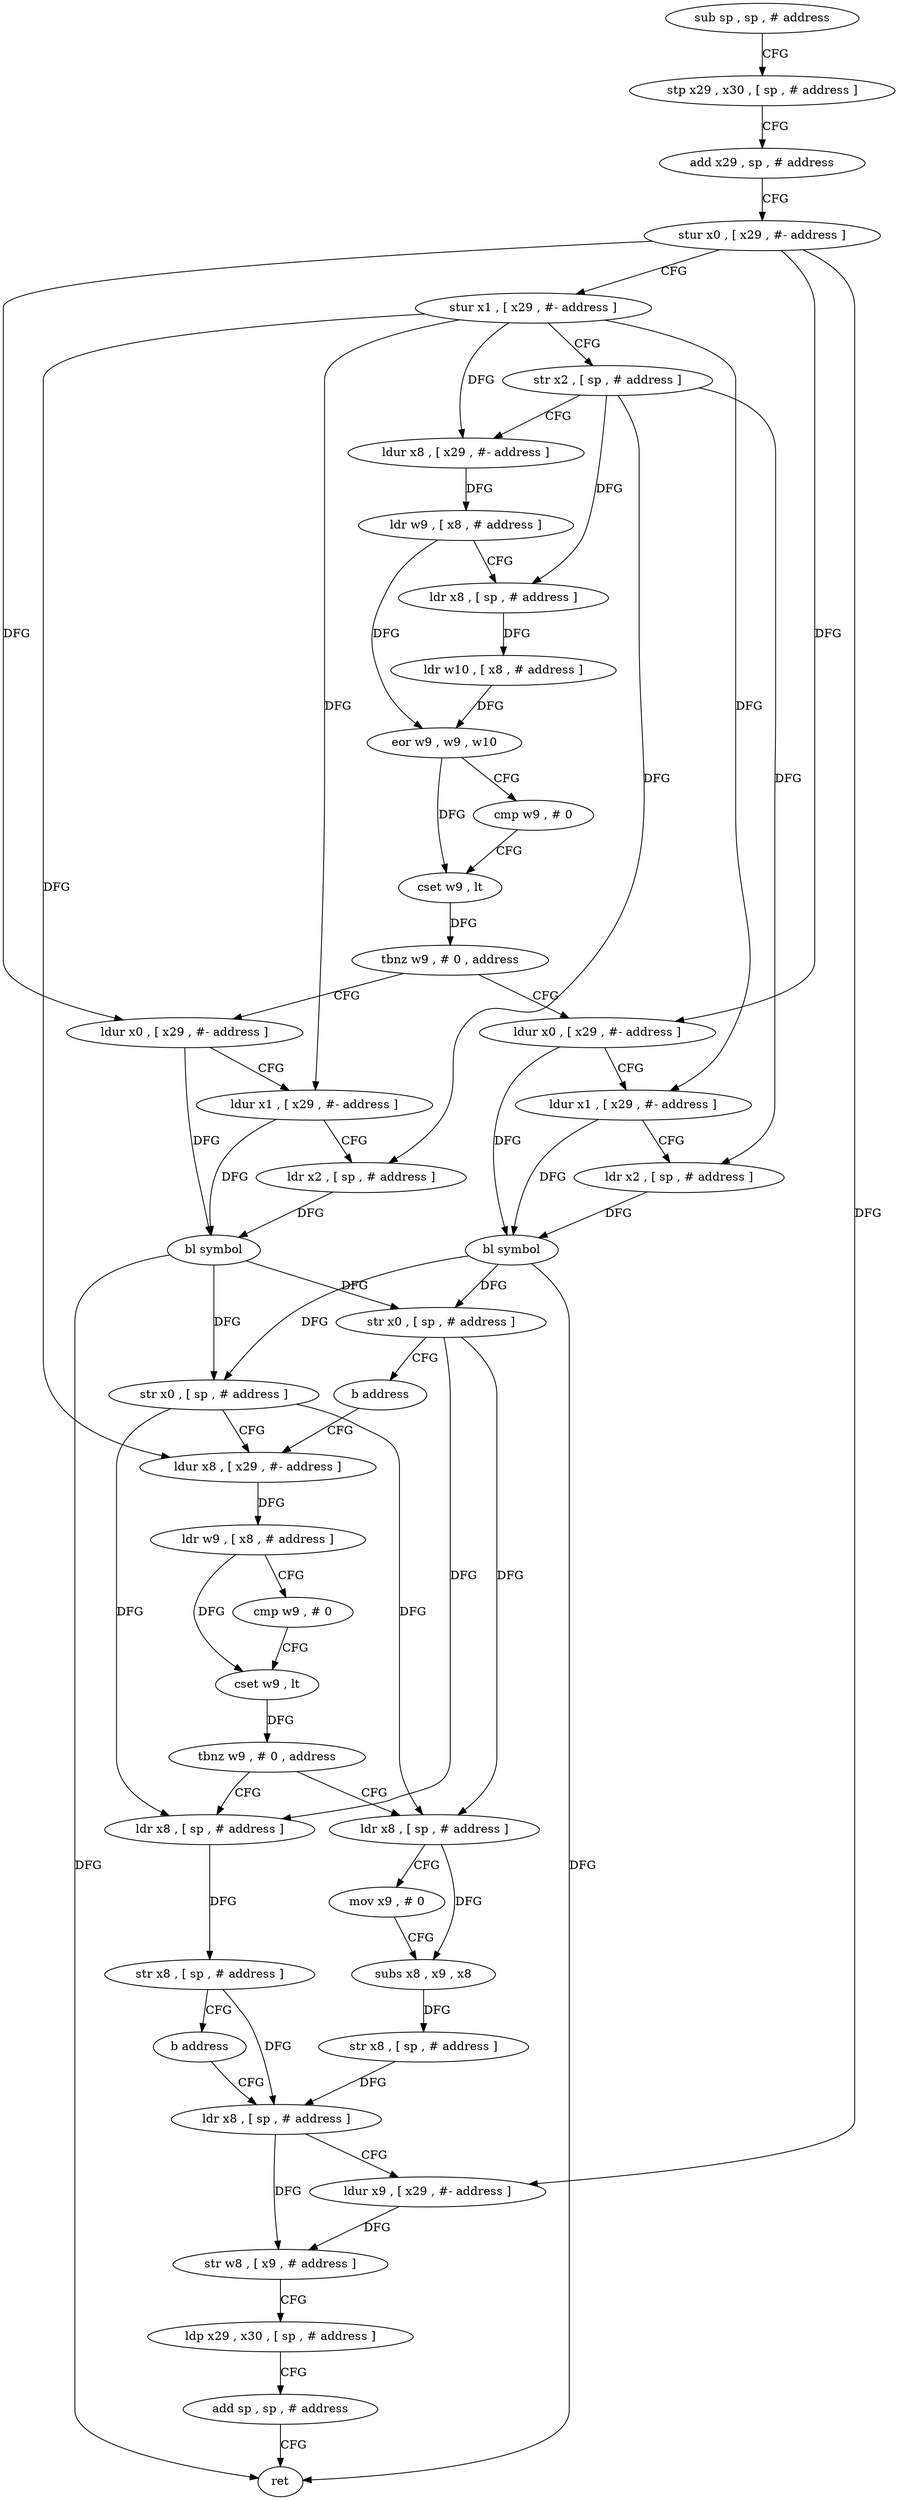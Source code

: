 digraph "func" {
"4250040" [label = "sub sp , sp , # address" ]
"4250044" [label = "stp x29 , x30 , [ sp , # address ]" ]
"4250048" [label = "add x29 , sp , # address" ]
"4250052" [label = "stur x0 , [ x29 , #- address ]" ]
"4250056" [label = "stur x1 , [ x29 , #- address ]" ]
"4250060" [label = "str x2 , [ sp , # address ]" ]
"4250064" [label = "ldur x8 , [ x29 , #- address ]" ]
"4250068" [label = "ldr w9 , [ x8 , # address ]" ]
"4250072" [label = "ldr x8 , [ sp , # address ]" ]
"4250076" [label = "ldr w10 , [ x8 , # address ]" ]
"4250080" [label = "eor w9 , w9 , w10" ]
"4250084" [label = "cmp w9 , # 0" ]
"4250088" [label = "cset w9 , lt" ]
"4250092" [label = "tbnz w9 , # 0 , address" ]
"4250120" [label = "ldur x0 , [ x29 , #- address ]" ]
"4250096" [label = "ldur x0 , [ x29 , #- address ]" ]
"4250124" [label = "ldur x1 , [ x29 , #- address ]" ]
"4250128" [label = "ldr x2 , [ sp , # address ]" ]
"4250132" [label = "bl symbol" ]
"4250136" [label = "str x0 , [ sp , # address ]" ]
"4250140" [label = "ldur x8 , [ x29 , #- address ]" ]
"4250100" [label = "ldur x1 , [ x29 , #- address ]" ]
"4250104" [label = "ldr x2 , [ sp , # address ]" ]
"4250108" [label = "bl symbol" ]
"4250112" [label = "str x0 , [ sp , # address ]" ]
"4250116" [label = "b address" ]
"4250172" [label = "ldr x8 , [ sp , # address ]" ]
"4250176" [label = "mov x9 , # 0" ]
"4250180" [label = "subs x8 , x9 , x8" ]
"4250184" [label = "str x8 , [ sp , # address ]" ]
"4250188" [label = "ldr x8 , [ sp , # address ]" ]
"4250160" [label = "ldr x8 , [ sp , # address ]" ]
"4250164" [label = "str x8 , [ sp , # address ]" ]
"4250168" [label = "b address" ]
"4250144" [label = "ldr w9 , [ x8 , # address ]" ]
"4250148" [label = "cmp w9 , # 0" ]
"4250152" [label = "cset w9 , lt" ]
"4250156" [label = "tbnz w9 , # 0 , address" ]
"4250192" [label = "ldur x9 , [ x29 , #- address ]" ]
"4250196" [label = "str w8 , [ x9 , # address ]" ]
"4250200" [label = "ldp x29 , x30 , [ sp , # address ]" ]
"4250204" [label = "add sp , sp , # address" ]
"4250208" [label = "ret" ]
"4250040" -> "4250044" [ label = "CFG" ]
"4250044" -> "4250048" [ label = "CFG" ]
"4250048" -> "4250052" [ label = "CFG" ]
"4250052" -> "4250056" [ label = "CFG" ]
"4250052" -> "4250120" [ label = "DFG" ]
"4250052" -> "4250096" [ label = "DFG" ]
"4250052" -> "4250192" [ label = "DFG" ]
"4250056" -> "4250060" [ label = "CFG" ]
"4250056" -> "4250064" [ label = "DFG" ]
"4250056" -> "4250124" [ label = "DFG" ]
"4250056" -> "4250100" [ label = "DFG" ]
"4250056" -> "4250140" [ label = "DFG" ]
"4250060" -> "4250064" [ label = "CFG" ]
"4250060" -> "4250072" [ label = "DFG" ]
"4250060" -> "4250128" [ label = "DFG" ]
"4250060" -> "4250104" [ label = "DFG" ]
"4250064" -> "4250068" [ label = "DFG" ]
"4250068" -> "4250072" [ label = "CFG" ]
"4250068" -> "4250080" [ label = "DFG" ]
"4250072" -> "4250076" [ label = "DFG" ]
"4250076" -> "4250080" [ label = "DFG" ]
"4250080" -> "4250084" [ label = "CFG" ]
"4250080" -> "4250088" [ label = "DFG" ]
"4250084" -> "4250088" [ label = "CFG" ]
"4250088" -> "4250092" [ label = "DFG" ]
"4250092" -> "4250120" [ label = "CFG" ]
"4250092" -> "4250096" [ label = "CFG" ]
"4250120" -> "4250124" [ label = "CFG" ]
"4250120" -> "4250132" [ label = "DFG" ]
"4250096" -> "4250100" [ label = "CFG" ]
"4250096" -> "4250108" [ label = "DFG" ]
"4250124" -> "4250128" [ label = "CFG" ]
"4250124" -> "4250132" [ label = "DFG" ]
"4250128" -> "4250132" [ label = "DFG" ]
"4250132" -> "4250136" [ label = "DFG" ]
"4250132" -> "4250112" [ label = "DFG" ]
"4250132" -> "4250208" [ label = "DFG" ]
"4250136" -> "4250140" [ label = "CFG" ]
"4250136" -> "4250172" [ label = "DFG" ]
"4250136" -> "4250160" [ label = "DFG" ]
"4250140" -> "4250144" [ label = "DFG" ]
"4250100" -> "4250104" [ label = "CFG" ]
"4250100" -> "4250108" [ label = "DFG" ]
"4250104" -> "4250108" [ label = "DFG" ]
"4250108" -> "4250112" [ label = "DFG" ]
"4250108" -> "4250136" [ label = "DFG" ]
"4250108" -> "4250208" [ label = "DFG" ]
"4250112" -> "4250116" [ label = "CFG" ]
"4250112" -> "4250172" [ label = "DFG" ]
"4250112" -> "4250160" [ label = "DFG" ]
"4250116" -> "4250140" [ label = "CFG" ]
"4250172" -> "4250176" [ label = "CFG" ]
"4250172" -> "4250180" [ label = "DFG" ]
"4250176" -> "4250180" [ label = "CFG" ]
"4250180" -> "4250184" [ label = "DFG" ]
"4250184" -> "4250188" [ label = "DFG" ]
"4250188" -> "4250192" [ label = "CFG" ]
"4250188" -> "4250196" [ label = "DFG" ]
"4250160" -> "4250164" [ label = "DFG" ]
"4250164" -> "4250168" [ label = "CFG" ]
"4250164" -> "4250188" [ label = "DFG" ]
"4250168" -> "4250188" [ label = "CFG" ]
"4250144" -> "4250148" [ label = "CFG" ]
"4250144" -> "4250152" [ label = "DFG" ]
"4250148" -> "4250152" [ label = "CFG" ]
"4250152" -> "4250156" [ label = "DFG" ]
"4250156" -> "4250172" [ label = "CFG" ]
"4250156" -> "4250160" [ label = "CFG" ]
"4250192" -> "4250196" [ label = "DFG" ]
"4250196" -> "4250200" [ label = "CFG" ]
"4250200" -> "4250204" [ label = "CFG" ]
"4250204" -> "4250208" [ label = "CFG" ]
}
